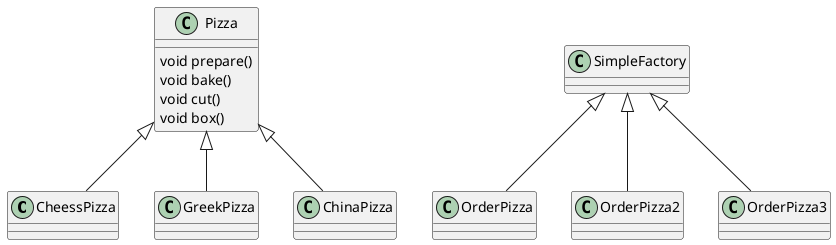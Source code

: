 @startuml

class CheessPizza
class GreekPizza
class ChinaPizza
class Pizza {
void prepare()
void bake()
void cut()
void box()
}
Pizza <|-- CheessPizza
Pizza <|-- GreekPizza
Pizza <|-- ChinaPizza

class SimpleFactory
class OrderPizza
class OrderPizza2
class OrderPizza3

SimpleFactory <|-- OrderPizza
SimpleFactory <|-- OrderPizza2
SimpleFactory <|-- OrderPizza3

@enduml
